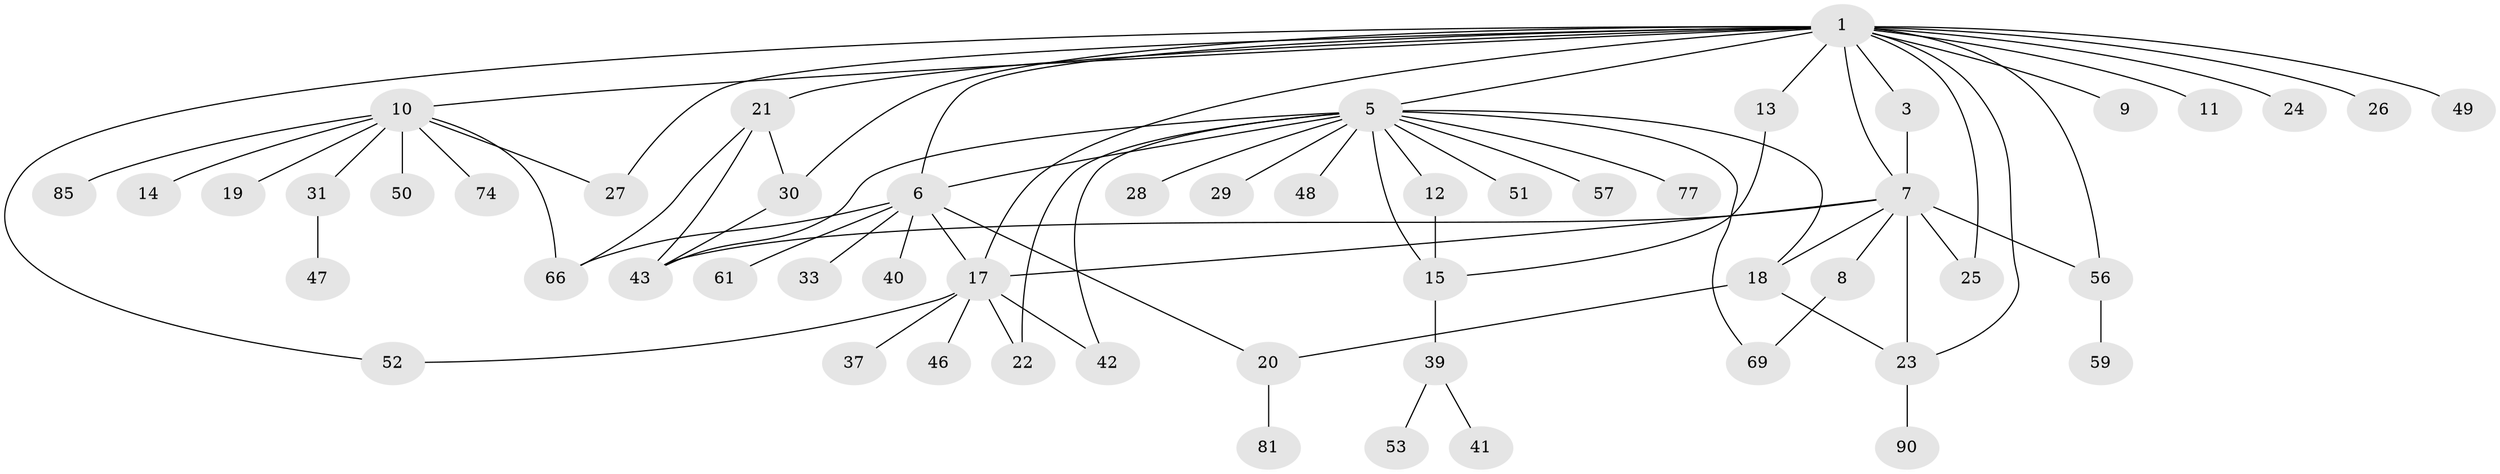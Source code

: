 // original degree distribution, {6: 0.05555555555555555, 4: 0.08888888888888889, 19: 0.011111111111111112, 16: 0.011111111111111112, 10: 0.022222222222222223, 2: 0.2222222222222222, 1: 0.4888888888888889, 9: 0.011111111111111112, 3: 0.06666666666666667, 5: 0.022222222222222223}
// Generated by graph-tools (version 1.1) at 2025/18/03/04/25 18:18:28]
// undirected, 54 vertices, 76 edges
graph export_dot {
graph [start="1"]
  node [color=gray90,style=filled];
  1 [super="+4+2"];
  3 [super="+45+73+36"];
  5;
  6;
  7 [super="+34"];
  8;
  9;
  10;
  11 [super="+44"];
  12;
  13;
  14;
  15;
  17 [super="+35+64+88+62+32"];
  18 [super="+63"];
  19;
  20;
  21 [super="+84+89"];
  22 [super="+78"];
  23;
  24;
  25;
  26 [super="+55"];
  27;
  28;
  29;
  30 [super="+38"];
  31;
  33;
  37;
  39 [super="+86"];
  40;
  41;
  42;
  43;
  46;
  47;
  48;
  49;
  50;
  51;
  52;
  53;
  56;
  57;
  59;
  61;
  66 [super="+71"];
  69;
  74;
  77;
  81;
  85;
  90;
  1 -- 3;
  1 -- 5;
  1 -- 23;
  1 -- 6;
  1 -- 7 [weight=2];
  1 -- 9;
  1 -- 10;
  1 -- 11;
  1 -- 13;
  1 -- 49 [weight=2];
  1 -- 17 [weight=2];
  1 -- 52;
  1 -- 24;
  1 -- 25;
  1 -- 26;
  1 -- 27;
  1 -- 21;
  1 -- 56;
  1 -- 30;
  3 -- 7;
  5 -- 6;
  5 -- 12;
  5 -- 15;
  5 -- 18;
  5 -- 28;
  5 -- 29;
  5 -- 42;
  5 -- 43;
  5 -- 48;
  5 -- 51;
  5 -- 57;
  5 -- 69;
  5 -- 77;
  5 -- 22;
  6 -- 20;
  6 -- 33;
  6 -- 40;
  6 -- 61;
  6 -- 66;
  6 -- 17 [weight=2];
  7 -- 8;
  7 -- 18 [weight=2];
  7 -- 25;
  7 -- 17;
  7 -- 23;
  7 -- 56;
  7 -- 43;
  8 -- 69;
  10 -- 14;
  10 -- 19;
  10 -- 27;
  10 -- 31;
  10 -- 50;
  10 -- 66;
  10 -- 74;
  10 -- 85;
  12 -- 15;
  13 -- 15;
  15 -- 39;
  17 -- 22;
  17 -- 42;
  17 -- 52;
  17 -- 46;
  17 -- 37;
  18 -- 20;
  18 -- 23;
  20 -- 81;
  21 -- 30;
  21 -- 66;
  21 -- 43;
  23 -- 90;
  30 -- 43;
  31 -- 47;
  39 -- 41;
  39 -- 53;
  56 -- 59;
}
